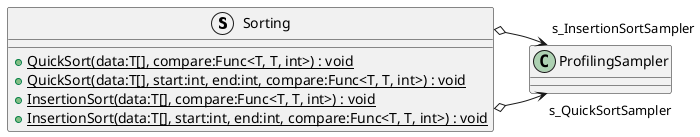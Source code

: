 @startuml
struct Sorting {
    + {static} QuickSort(data:T[], compare:Func<T, T, int>) : void
    + {static} QuickSort(data:T[], start:int, end:int, compare:Func<T, T, int>) : void
    {static} + InsertionSort(data:T[], compare:Func<T, T, int>) : void
    {static} + InsertionSort(data:T[], start:int, end:int, compare:Func<T, T, int>) : void
}
Sorting o-> "s_QuickSortSampler" ProfilingSampler
Sorting o-> "s_InsertionSortSampler" ProfilingSampler
@enduml
